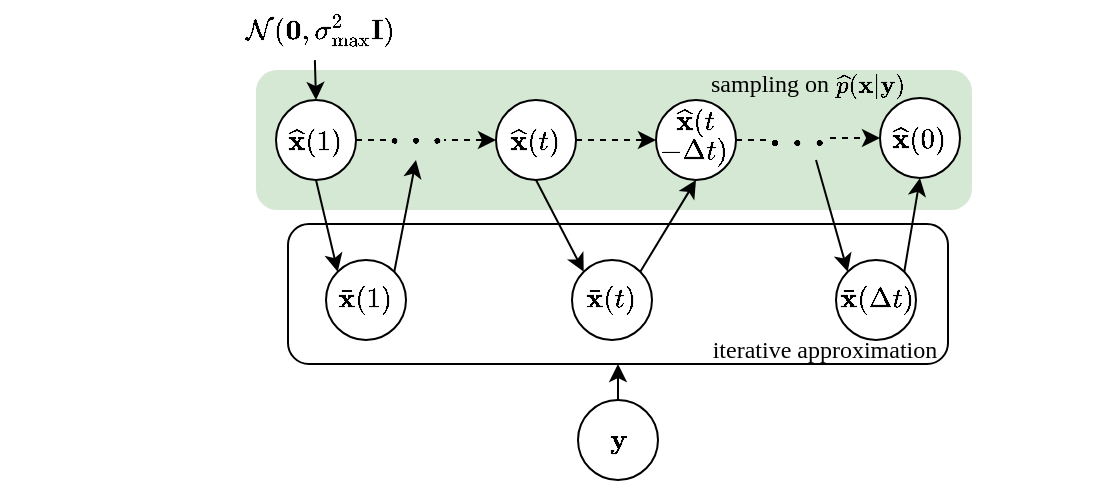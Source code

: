 <mxfile version="24.2.5" type="github">
  <diagram name="Page-1" id="_pjQIELCY5WydaOwyci1">
    <mxGraphModel dx="562" dy="381" grid="1" gridSize="10" guides="1" tooltips="1" connect="1" arrows="1" fold="1" page="1" pageScale="1" pageWidth="850" pageHeight="1100" math="1" shadow="0">
      <root>
        <mxCell id="0" />
        <mxCell id="1" parent="0" />
        <mxCell id="M7QG1rSWCiZoLhXePJUc-41" value="" style="rounded=1;whiteSpace=wrap;html=1;fillColor=#d5e8d4;strokeColor=none;" vertex="1" parent="1">
          <mxGeometry x="140" y="175" width="358" height="70" as="geometry" />
        </mxCell>
        <mxCell id="M7QG1rSWCiZoLhXePJUc-9" value="" style="ellipse;whiteSpace=wrap;html=1;" vertex="1" parent="1">
          <mxGeometry x="340" y="190" width="40" height="40" as="geometry" />
        </mxCell>
        <mxCell id="M7QG1rSWCiZoLhXePJUc-33" value="" style="rounded=1;whiteSpace=wrap;html=1;" vertex="1" parent="1">
          <mxGeometry x="156" y="252" width="330" height="70" as="geometry" />
        </mxCell>
        <mxCell id="M7QG1rSWCiZoLhXePJUc-17" value="&lt;span style=&quot;caret-color: rgb(0, 0, 0); color: rgb(0, 0, 0); font-family: Helvetica; font-size: 12px; font-style: normal; font-variant-caps: normal; font-weight: 400; letter-spacing: normal; orphans: auto; text-align: center; text-indent: 0px; text-transform: none; white-space: normal; widows: auto; word-spacing: 0px; -webkit-text-stroke-width: 0px; background-color: rgb(251, 251, 251); text-decoration: none; display: inline !important; float: none;&quot;&gt;$$-\Delta t)$$&lt;/span&gt;" style="text;whiteSpace=wrap;html=1;" vertex="1" parent="1">
          <mxGeometry x="340" y="190" width="30" height="43" as="geometry" />
        </mxCell>
        <mxCell id="M7QG1rSWCiZoLhXePJUc-4" value="" style="edgeStyle=orthogonalEdgeStyle;rounded=0;orthogonalLoop=1;jettySize=auto;html=1;dashed=1;" edge="1" parent="1" source="M7QG1rSWCiZoLhXePJUc-1" target="M7QG1rSWCiZoLhXePJUc-3">
          <mxGeometry relative="1" as="geometry" />
        </mxCell>
        <mxCell id="M7QG1rSWCiZoLhXePJUc-24" style="rounded=0;orthogonalLoop=1;jettySize=auto;html=1;exitX=0.5;exitY=1;exitDx=0;exitDy=0;entryX=0;entryY=0;entryDx=0;entryDy=0;" edge="1" parent="1" source="M7QG1rSWCiZoLhXePJUc-1" target="M7QG1rSWCiZoLhXePJUc-14">
          <mxGeometry relative="1" as="geometry" />
        </mxCell>
        <mxCell id="M7QG1rSWCiZoLhXePJUc-1" value="$$\widehat{\mathbf{x}}(1)$$" style="ellipse;whiteSpace=wrap;html=1;aspect=fixed;" vertex="1" parent="1">
          <mxGeometry x="150" y="190" width="40" height="40" as="geometry" />
        </mxCell>
        <mxCell id="M7QG1rSWCiZoLhXePJUc-10" value="" style="edgeStyle=orthogonalEdgeStyle;rounded=0;orthogonalLoop=1;jettySize=auto;html=1;dashed=1;" edge="1" parent="1" source="M7QG1rSWCiZoLhXePJUc-3" target="M7QG1rSWCiZoLhXePJUc-9">
          <mxGeometry relative="1" as="geometry" />
        </mxCell>
        <mxCell id="M7QG1rSWCiZoLhXePJUc-27" style="rounded=0;orthogonalLoop=1;jettySize=auto;html=1;exitX=0.5;exitY=1;exitDx=0;exitDy=0;entryX=0;entryY=0;entryDx=0;entryDy=0;" edge="1" parent="1" source="M7QG1rSWCiZoLhXePJUc-3" target="M7QG1rSWCiZoLhXePJUc-26">
          <mxGeometry relative="1" as="geometry" />
        </mxCell>
        <mxCell id="M7QG1rSWCiZoLhXePJUc-3" value="$$\widehat{\mathbf{x}}(t)$$" style="ellipse;whiteSpace=wrap;html=1;" vertex="1" parent="1">
          <mxGeometry x="260" y="190" width="40" height="40" as="geometry" />
        </mxCell>
        <mxCell id="M7QG1rSWCiZoLhXePJUc-23" value="" style="edgeStyle=orthogonalEdgeStyle;rounded=0;orthogonalLoop=1;jettySize=auto;html=1;dashed=1;" edge="1" parent="1" source="M7QG1rSWCiZoLhXePJUc-9" target="M7QG1rSWCiZoLhXePJUc-22">
          <mxGeometry relative="1" as="geometry" />
        </mxCell>
        <mxCell id="M7QG1rSWCiZoLhXePJUc-31" value="&lt;font style=&quot;font-size: 21px;&quot;&gt;$$\cdots$$&lt;/font&gt;" style="edgeLabel;html=1;align=center;verticalAlign=middle;resizable=0;points=[];labelBackgroundColor=#D5E8D4;" vertex="1" connectable="0" parent="M7QG1rSWCiZoLhXePJUc-23">
          <mxGeometry x="-0.177" y="-1" relative="1" as="geometry">
            <mxPoint y="-1" as="offset" />
          </mxGeometry>
        </mxCell>
        <mxCell id="M7QG1rSWCiZoLhXePJUc-14" value="$$\bar{\mathbf{x}}(1)$$" style="ellipse;whiteSpace=wrap;html=1;aspect=fixed;" vertex="1" parent="1">
          <mxGeometry x="175" y="270" width="40" height="40" as="geometry" />
        </mxCell>
        <mxCell id="M7QG1rSWCiZoLhXePJUc-16" value="&lt;p style=&quot;line-height: 120%;&quot;&gt;&lt;span style=&quot;caret-color: rgb(0, 0, 0); color: rgb(0, 0, 0); font-family: Helvetica; font-size: 12px; font-style: normal; font-variant-caps: normal; font-weight: 400; letter-spacing: normal; orphans: auto; text-align: center; text-indent: 0px; text-transform: none; white-space: normal; widows: auto; word-spacing: 0px; -webkit-text-stroke-width: 0px; background-color: rgb(251, 251, 251); text-decoration: none; display: inline !important; float: none;&quot;&gt;$$\widehat{\mathbf{x}}(t$$&lt;/span&gt;&lt;/p&gt;" style="text;html=1;align=center;verticalAlign=middle;whiteSpace=wrap;rounded=0;" vertex="1" parent="1">
          <mxGeometry x="345" y="185" width="30" height="30" as="geometry" />
        </mxCell>
        <mxCell id="M7QG1rSWCiZoLhXePJUc-22" value="$$\widehat{\mathbf{x}}(0)$$" style="ellipse;whiteSpace=wrap;html=1;" vertex="1" parent="1">
          <mxGeometry x="452" y="189" width="40" height="40" as="geometry" />
        </mxCell>
        <mxCell id="M7QG1rSWCiZoLhXePJUc-28" style="rounded=0;orthogonalLoop=1;jettySize=auto;html=1;exitX=1;exitY=0;exitDx=0;exitDy=0;entryX=0.5;entryY=1;entryDx=0;entryDy=0;" edge="1" parent="1" source="M7QG1rSWCiZoLhXePJUc-26" target="M7QG1rSWCiZoLhXePJUc-9">
          <mxGeometry relative="1" as="geometry">
            <mxPoint x="370" y="240" as="targetPoint" />
          </mxGeometry>
        </mxCell>
        <mxCell id="M7QG1rSWCiZoLhXePJUc-26" value="$$\bar{\mathbf{x}}(t)$$" style="ellipse;whiteSpace=wrap;html=1;aspect=fixed;" vertex="1" parent="1">
          <mxGeometry x="298" y="270" width="40" height="40" as="geometry" />
        </mxCell>
        <mxCell id="M7QG1rSWCiZoLhXePJUc-30" style="rounded=0;orthogonalLoop=1;jettySize=auto;html=1;exitX=1;exitY=0;exitDx=0;exitDy=0;entryX=0.5;entryY=1;entryDx=0;entryDy=0;" edge="1" parent="1" source="M7QG1rSWCiZoLhXePJUc-29" target="M7QG1rSWCiZoLhXePJUc-22">
          <mxGeometry relative="1" as="geometry" />
        </mxCell>
        <mxCell id="M7QG1rSWCiZoLhXePJUc-29" value="$$\bar{\mathbf{x}}(\Delta t)$$" style="ellipse;whiteSpace=wrap;html=1;aspect=fixed;" vertex="1" parent="1">
          <mxGeometry x="430" y="270" width="40" height="40" as="geometry" />
        </mxCell>
        <mxCell id="M7QG1rSWCiZoLhXePJUc-32" style="rounded=0;orthogonalLoop=1;jettySize=auto;html=1;entryX=0;entryY=0;entryDx=0;entryDy=0;" edge="1" parent="1" target="M7QG1rSWCiZoLhXePJUc-29">
          <mxGeometry relative="1" as="geometry">
            <mxPoint x="420" y="220" as="sourcePoint" />
            <mxPoint x="410" y="260" as="targetPoint" />
            <Array as="points" />
          </mxGeometry>
        </mxCell>
        <mxCell id="M7QG1rSWCiZoLhXePJUc-37" style="rounded=0;orthogonalLoop=1;jettySize=auto;html=1;exitX=0.5;exitY=0;exitDx=0;exitDy=0;entryX=0.5;entryY=1;entryDx=0;entryDy=0;" edge="1" parent="1" source="M7QG1rSWCiZoLhXePJUc-36" target="M7QG1rSWCiZoLhXePJUc-33">
          <mxGeometry relative="1" as="geometry" />
        </mxCell>
        <mxCell id="M7QG1rSWCiZoLhXePJUc-36" value="$$\mathbf{y}$$" style="ellipse;whiteSpace=wrap;html=1;aspect=fixed;" vertex="1" parent="1">
          <mxGeometry x="301" y="340" width="40" height="40" as="geometry" />
        </mxCell>
        <mxCell id="M7QG1rSWCiZoLhXePJUc-39" value="&lt;font style=&quot;font-size: 20px;&quot;&gt;$$\cdots$$&lt;/font&gt;" style="text;html=1;align=center;verticalAlign=middle;whiteSpace=wrap;rounded=0;labelBackgroundColor=#D5E8D4;" vertex="1" parent="1">
          <mxGeometry x="190" y="194" width="60" height="30" as="geometry" />
        </mxCell>
        <mxCell id="M7QG1rSWCiZoLhXePJUc-25" style="rounded=0;orthogonalLoop=1;jettySize=auto;html=1;exitX=1;exitY=0;exitDx=0;exitDy=0;" edge="1" parent="1" source="M7QG1rSWCiZoLhXePJUc-14">
          <mxGeometry relative="1" as="geometry">
            <mxPoint x="220" y="220" as="targetPoint" />
          </mxGeometry>
        </mxCell>
        <mxCell id="M7QG1rSWCiZoLhXePJUc-40" value="&lt;font face=&quot;Times New Roman&quot;&gt;iterative approximation&lt;/font&gt;" style="text;html=1;align=center;verticalAlign=middle;whiteSpace=wrap;rounded=0;" vertex="1" parent="1">
          <mxGeometry x="342" y="290" width="165" height="50" as="geometry" />
        </mxCell>
        <mxCell id="M7QG1rSWCiZoLhXePJUc-42" value="&lt;font face=&quot;Times New Roman&quot;&gt;sampling on&lt;/font&gt;" style="text;html=1;align=center;verticalAlign=middle;whiteSpace=wrap;rounded=0;" vertex="1" parent="1">
          <mxGeometry x="342" y="157" width="110" height="50" as="geometry" />
        </mxCell>
        <mxCell id="M7QG1rSWCiZoLhXePJUc-43" value="&lt;span style=&quot;font-family: &amp;quot;Times New Roman&amp;quot;; white-space: normal;&quot;&gt;$$\widehat{p}(\mathbf{x} | \mathbf{y})$$&lt;/span&gt;" style="text;html=1;align=center;verticalAlign=middle;resizable=0;points=[];autosize=1;strokeColor=none;fillColor=none;" vertex="1" parent="1">
          <mxGeometry x="332" y="167" width="230" height="30" as="geometry" />
        </mxCell>
        <mxCell id="M7QG1rSWCiZoLhXePJUc-44" value="$$\mathcal{N}(\mathbf{0}, \sigma_{\max}^2 \mathbf{I})$$" style="text;html=1;align=center;verticalAlign=middle;resizable=0;points=[];autosize=1;strokeColor=none;fillColor=none;" vertex="1" parent="1">
          <mxGeometry x="12" y="140" width="320" height="30" as="geometry" />
        </mxCell>
        <mxCell id="M7QG1rSWCiZoLhXePJUc-45" value="" style="endArrow=classic;html=1;rounded=0;entryX=0.5;entryY=0;entryDx=0;entryDy=0;exitX=0.492;exitY=1.002;exitDx=0;exitDy=0;exitPerimeter=0;" edge="1" parent="1" source="M7QG1rSWCiZoLhXePJUc-44" target="M7QG1rSWCiZoLhXePJUc-1">
          <mxGeometry width="50" height="50" relative="1" as="geometry">
            <mxPoint x="90" y="260" as="sourcePoint" />
            <mxPoint x="140" y="210" as="targetPoint" />
          </mxGeometry>
        </mxCell>
      </root>
    </mxGraphModel>
  </diagram>
</mxfile>

